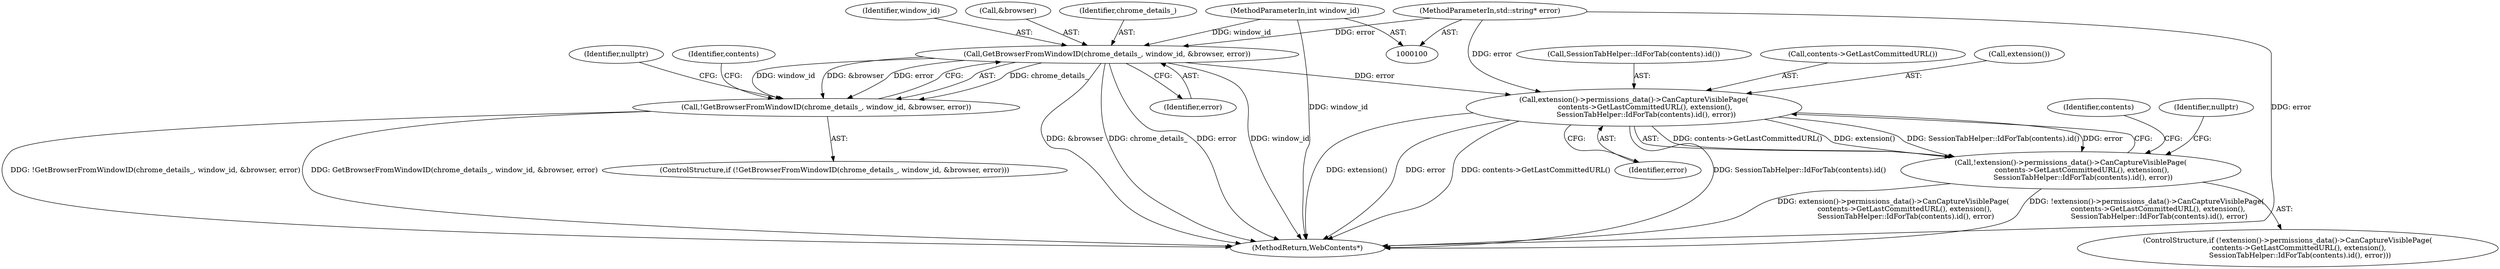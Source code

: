 digraph "0_Chrome_0aca6bc05a263ea9eafee515fc6ba14da94c1964_0@pointer" {
"1000110" [label="(Call,GetBrowserFromWindowID(chrome_details_, window_id, &browser, error))"];
"1000101" [label="(MethodParameterIn,int window_id)"];
"1000102" [label="(MethodParameterIn,std::string* error)"];
"1000109" [label="(Call,!GetBrowserFromWindowID(chrome_details_, window_id, &browser, error))"];
"1000134" [label="(Call,extension()->permissions_data()->CanCaptureVisiblePage(\n          contents->GetLastCommittedURL(), extension(),\n           SessionTabHelper::IdForTab(contents).id(), error))"];
"1000133" [label="(Call,!extension()->permissions_data()->CanCaptureVisiblePage(\n          contents->GetLastCommittedURL(), extension(),\n           SessionTabHelper::IdForTab(contents).id(), error))"];
"1000117" [label="(Identifier,nullptr)"];
"1000137" [label="(Call,SessionTabHelper::IdForTab(contents).id())"];
"1000111" [label="(Identifier,chrome_details_)"];
"1000144" [label="(MethodReturn,WebContents*)"];
"1000112" [label="(Identifier,window_id)"];
"1000108" [label="(ControlStructure,if (!GetBrowserFromWindowID(chrome_details_, window_id, &browser, error)))"];
"1000113" [label="(Call,&browser)"];
"1000101" [label="(MethodParameterIn,int window_id)"];
"1000115" [label="(Identifier,error)"];
"1000135" [label="(Call,contents->GetLastCommittedURL())"];
"1000143" [label="(Identifier,contents)"];
"1000136" [label="(Call,extension())"];
"1000120" [label="(Identifier,contents)"];
"1000132" [label="(ControlStructure,if (!extension()->permissions_data()->CanCaptureVisiblePage(\n          contents->GetLastCommittedURL(), extension(),\n           SessionTabHelper::IdForTab(contents).id(), error)))"];
"1000133" [label="(Call,!extension()->permissions_data()->CanCaptureVisiblePage(\n          contents->GetLastCommittedURL(), extension(),\n           SessionTabHelper::IdForTab(contents).id(), error))"];
"1000109" [label="(Call,!GetBrowserFromWindowID(chrome_details_, window_id, &browser, error))"];
"1000141" [label="(Identifier,nullptr)"];
"1000102" [label="(MethodParameterIn,std::string* error)"];
"1000134" [label="(Call,extension()->permissions_data()->CanCaptureVisiblePage(\n          contents->GetLastCommittedURL(), extension(),\n           SessionTabHelper::IdForTab(contents).id(), error))"];
"1000138" [label="(Identifier,error)"];
"1000110" [label="(Call,GetBrowserFromWindowID(chrome_details_, window_id, &browser, error))"];
"1000110" -> "1000109"  [label="AST: "];
"1000110" -> "1000115"  [label="CFG: "];
"1000111" -> "1000110"  [label="AST: "];
"1000112" -> "1000110"  [label="AST: "];
"1000113" -> "1000110"  [label="AST: "];
"1000115" -> "1000110"  [label="AST: "];
"1000109" -> "1000110"  [label="CFG: "];
"1000110" -> "1000144"  [label="DDG: chrome_details_"];
"1000110" -> "1000144"  [label="DDG: error"];
"1000110" -> "1000144"  [label="DDG: window_id"];
"1000110" -> "1000144"  [label="DDG: &browser"];
"1000110" -> "1000109"  [label="DDG: chrome_details_"];
"1000110" -> "1000109"  [label="DDG: window_id"];
"1000110" -> "1000109"  [label="DDG: &browser"];
"1000110" -> "1000109"  [label="DDG: error"];
"1000101" -> "1000110"  [label="DDG: window_id"];
"1000102" -> "1000110"  [label="DDG: error"];
"1000110" -> "1000134"  [label="DDG: error"];
"1000101" -> "1000100"  [label="AST: "];
"1000101" -> "1000144"  [label="DDG: window_id"];
"1000102" -> "1000100"  [label="AST: "];
"1000102" -> "1000144"  [label="DDG: error"];
"1000102" -> "1000134"  [label="DDG: error"];
"1000109" -> "1000108"  [label="AST: "];
"1000117" -> "1000109"  [label="CFG: "];
"1000120" -> "1000109"  [label="CFG: "];
"1000109" -> "1000144"  [label="DDG: GetBrowserFromWindowID(chrome_details_, window_id, &browser, error)"];
"1000109" -> "1000144"  [label="DDG: !GetBrowserFromWindowID(chrome_details_, window_id, &browser, error)"];
"1000134" -> "1000133"  [label="AST: "];
"1000134" -> "1000138"  [label="CFG: "];
"1000135" -> "1000134"  [label="AST: "];
"1000136" -> "1000134"  [label="AST: "];
"1000137" -> "1000134"  [label="AST: "];
"1000138" -> "1000134"  [label="AST: "];
"1000133" -> "1000134"  [label="CFG: "];
"1000134" -> "1000144"  [label="DDG: extension()"];
"1000134" -> "1000144"  [label="DDG: error"];
"1000134" -> "1000144"  [label="DDG: contents->GetLastCommittedURL()"];
"1000134" -> "1000144"  [label="DDG: SessionTabHelper::IdForTab(contents).id()"];
"1000134" -> "1000133"  [label="DDG: contents->GetLastCommittedURL()"];
"1000134" -> "1000133"  [label="DDG: extension()"];
"1000134" -> "1000133"  [label="DDG: SessionTabHelper::IdForTab(contents).id()"];
"1000134" -> "1000133"  [label="DDG: error"];
"1000133" -> "1000132"  [label="AST: "];
"1000141" -> "1000133"  [label="CFG: "];
"1000143" -> "1000133"  [label="CFG: "];
"1000133" -> "1000144"  [label="DDG: extension()->permissions_data()->CanCaptureVisiblePage(\n          contents->GetLastCommittedURL(), extension(),\n           SessionTabHelper::IdForTab(contents).id(), error)"];
"1000133" -> "1000144"  [label="DDG: !extension()->permissions_data()->CanCaptureVisiblePage(\n          contents->GetLastCommittedURL(), extension(),\n           SessionTabHelper::IdForTab(contents).id(), error)"];
}
